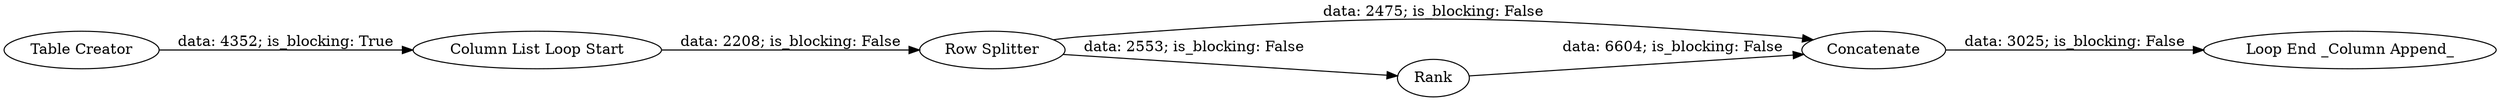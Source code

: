 digraph {
	"-4211618131905918121_2" [label="Column List Loop Start"]
	"-4211618131905918121_4" [label=Concatenate]
	"-4211618131905918121_1" [label="Table Creator"]
	"-4211618131905918121_5" [label="Loop End _Column Append_"]
	"-4211618131905918121_6" [label="Row Splitter"]
	"-4211618131905918121_3" [label=Rank]
	"-4211618131905918121_3" -> "-4211618131905918121_4" [label="data: 6604; is_blocking: False"]
	"-4211618131905918121_6" -> "-4211618131905918121_3" [label="data: 2553; is_blocking: False"]
	"-4211618131905918121_2" -> "-4211618131905918121_6" [label="data: 2208; is_blocking: False"]
	"-4211618131905918121_1" -> "-4211618131905918121_2" [label="data: 4352; is_blocking: True"]
	"-4211618131905918121_6" -> "-4211618131905918121_4" [label="data: 2475; is_blocking: False"]
	"-4211618131905918121_4" -> "-4211618131905918121_5" [label="data: 3025; is_blocking: False"]
	rankdir=LR
}
